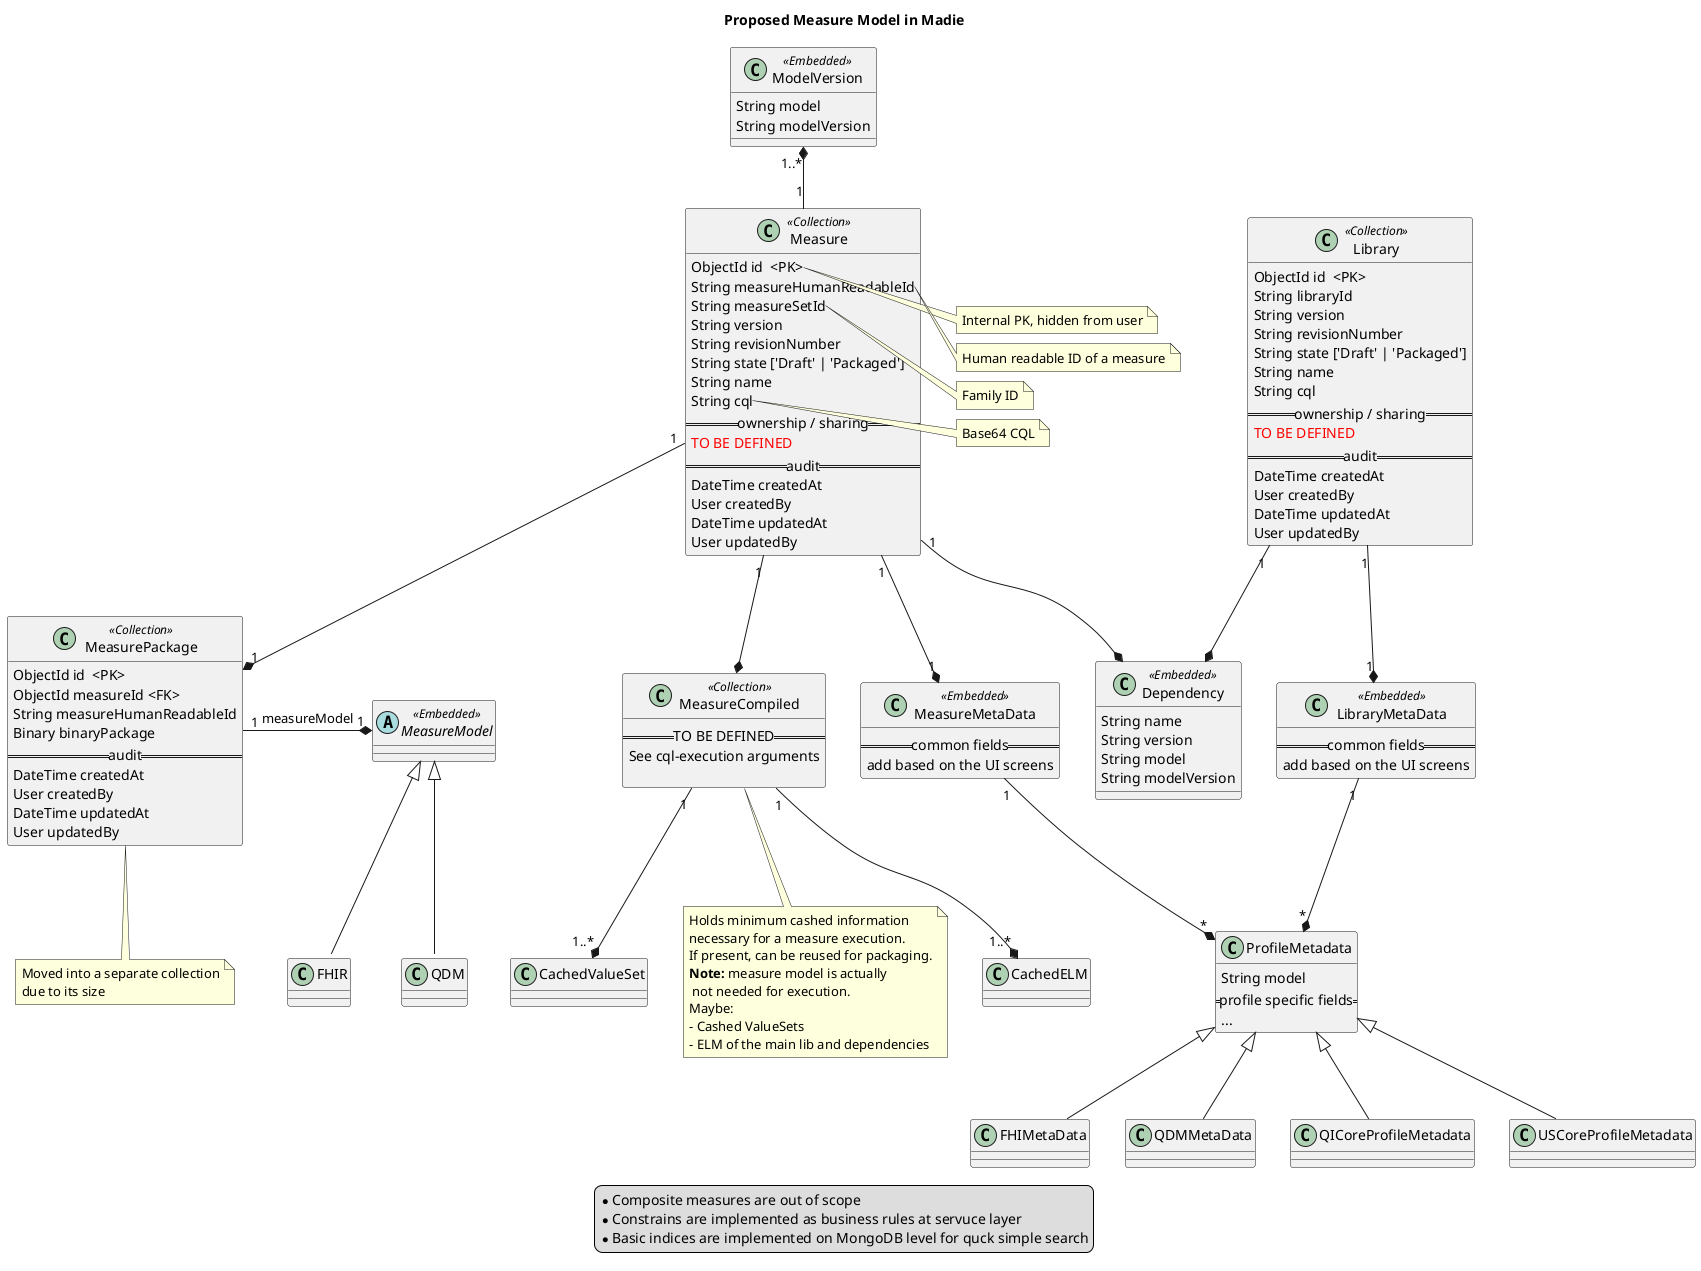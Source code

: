 @startuml Measure Model

title Proposed Measure Model in Madie

class Measure <<Collection>> {
    ObjectId id  <PK>
    String measureHumanReadableId
    String measureSetId
    String version
    String revisionNumber
    String state ['Draft' | 'Packaged']
    String name
    String cql
    == ownership / sharing ==
    <color:red>TO BE DEFINED</color>
    == audit ==
    DateTime createdAt
    User createdBy
    DateTime updatedAt
    User updatedBy
}

note right of Measure::id
Internal PK, hidden from user
end note
note right of Measure::measureHumanReadableId
Human readable ID of a measure
end note
note right of Measure::measureSetId
Family ID
end note
note right of Measure::cql
Base64 CQL
end note

class ModelVersion <<Embedded>> {
    String model
    String modelVersion
}

Measure "1" -up-* "1..*" ModelVersion


class MeasureMetaData <<Embedded>> {
== common fields ==
add based on the UI screens
}

class LibraryMetaData <<Embedded>> {
== common fields ==
add based on the UI screens
}

class ProfileMetadata {
    String model
== profile specific fields ==
    ...
}


Measure "1" --* "1" MeasureMetaData

MeasureMetaData "1" --* "*" ProfileMetadata
LibraryMetaData "1" --* "*" ProfileMetadata

ProfileMetadata <|-- FHIMetaData
ProfileMetadata <|-- QDMMetaData
ProfileMetadata <|-- QICoreProfileMetadata
ProfileMetadata <|-- USCoreProfileMetadata


Measure "1" --* MeasureCompiled

note bottom of MeasureCompiled
Holds minimum cashed information
necessary for a measure execution.
If present, can be reused for packaging.
<b>Note:</b> measure model is actually
 not needed for execution.
Maybe:
- Cashed ValueSets
- ELM of the main lib and dependencies
end note

Measure "1" --* "1" MeasurePackage

class MeasurePackage <<Collection>> {
    ObjectId id  <PK>
    ObjectId measureId <FK>
    String measureHumanReadableId
    Binary binaryPackage
    == audit ==
    DateTime createdAt
    User createdBy
    DateTime updatedAt
    User updatedBy
}

note bottom of MeasurePackage {
 Moved into a separate collection
 due to its size
}

class MeasureCompiled <<Collection>> {
    == TO BE DEFINED ==
    See cql-execution arguments

}

MeasureCompiled "1" --* "1..*" CachedELM
MeasureCompiled "1" --* "1..*" CachedValueSet

class Library <<Collection>> {
    ObjectId id  <PK>
    String libraryId
    String version
    String revisionNumber
    String state ['Draft' | 'Packaged']
    String name
    String cql
    == ownership / sharing ==
    <color:red>TO BE DEFINED</color>
    == audit ==
    DateTime createdAt
    User createdBy
    DateTime updatedAt
    User updatedBy
}


Library "1" --* "1" LibraryMetaData

MeasurePackage "1" -* "1" MeasureModel : measureModel

'FIXME composite measure

'FIXME libraries / dependencies


Measure "1" --* Dependency
Library "1" --* Dependency

class Dependency <<Embedded>> {
    String name
    String version
    String model
    String modelVersion
}

abstract class MeasureModel <<Embedded>> {
}

MeasureModel <|-- FHIR::Measure
MeasureModel <|-- QDM::Measure


legend
 * Composite measures are out of scope
 * Constrains are implemented as business rules at servuce layer
 * Basic indices are implemented on MongoDB level for quck simple search
endlegend

@enduml